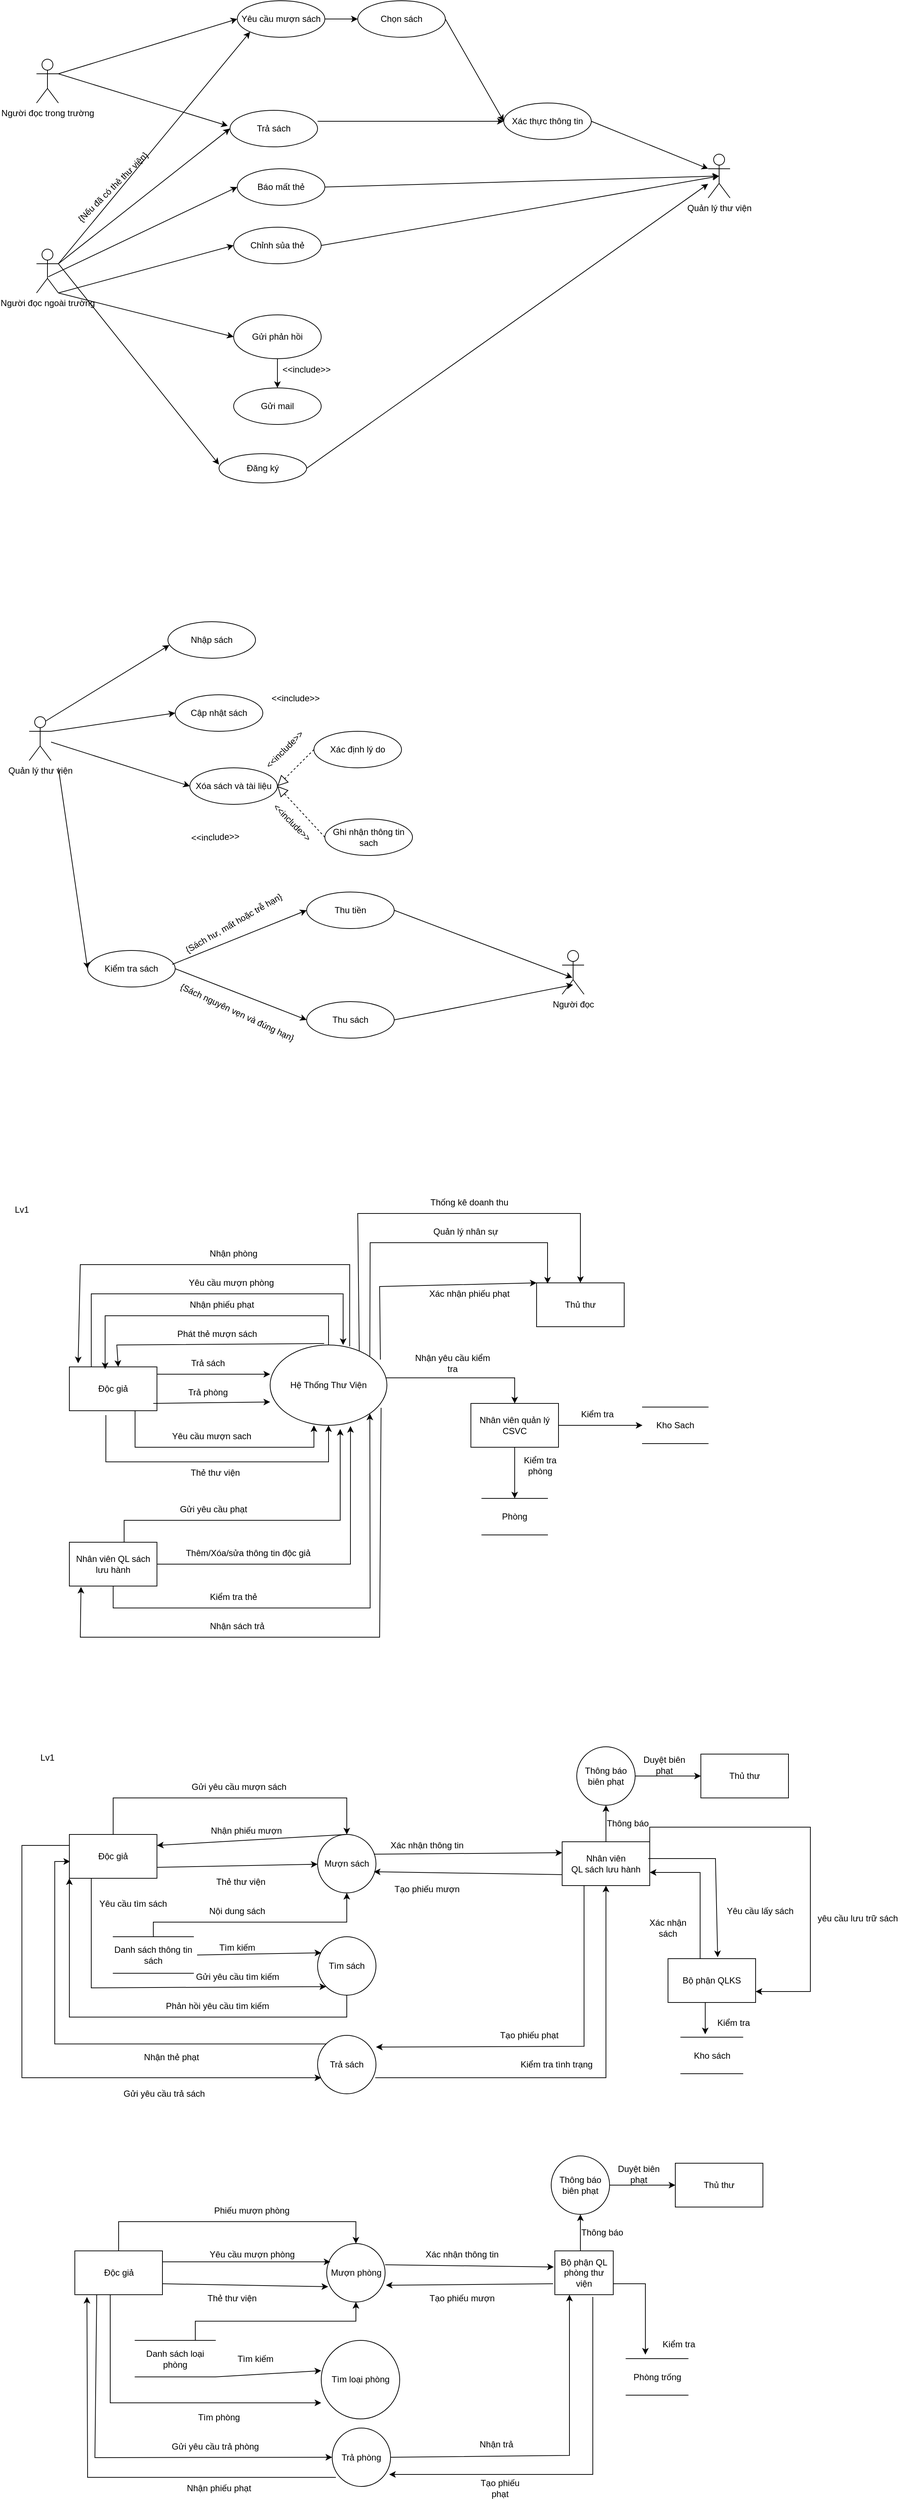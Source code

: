 <mxfile version="22.1.5" type="github">
  <diagram name="Page-1" id="CThevkXcVfSVk2Hkg_zm">
    <mxGraphModel dx="1386" dy="751" grid="1" gridSize="10" guides="1" tooltips="1" connect="1" arrows="1" fold="1" page="1" pageScale="1" pageWidth="1100" pageHeight="850" math="0" shadow="0">
      <root>
        <mxCell id="0" />
        <mxCell id="1" parent="0" />
        <mxCell id="GwhHAT8vdqStquLZt4F1-1" value="Người đọc trong trường" style="shape=umlActor;verticalLabelPosition=bottom;verticalAlign=top;html=1;" parent="1" vertex="1">
          <mxGeometry x="50" y="120" width="30" height="60" as="geometry" />
        </mxCell>
        <mxCell id="GwhHAT8vdqStquLZt4F1-3" value="Người đọc ngoài trường&lt;br&gt;" style="shape=umlActor;verticalLabelPosition=bottom;verticalAlign=top;html=1;" parent="1" vertex="1">
          <mxGeometry x="50" y="380" width="30" height="60" as="geometry" />
        </mxCell>
        <mxCell id="GwhHAT8vdqStquLZt4F1-9" value="Nhập sách" style="ellipse;whiteSpace=wrap;html=1;" parent="1" vertex="1">
          <mxGeometry x="230" y="890" width="120" height="50" as="geometry" />
        </mxCell>
        <mxCell id="GwhHAT8vdqStquLZt4F1-12" value="Xác thực thông tin&lt;br&gt;" style="ellipse;whiteSpace=wrap;html=1;" parent="1" vertex="1">
          <mxGeometry x="690" y="180" width="120" height="50" as="geometry" />
        </mxCell>
        <mxCell id="GwhHAT8vdqStquLZt4F1-13" value="Yêu cầu mượn sách" style="ellipse;whiteSpace=wrap;html=1;" parent="1" vertex="1">
          <mxGeometry x="325" y="40" width="120" height="50" as="geometry" />
        </mxCell>
        <mxCell id="GwhHAT8vdqStquLZt4F1-14" value="Đăng ký&lt;br&gt;" style="ellipse;whiteSpace=wrap;html=1;" parent="1" vertex="1">
          <mxGeometry x="300" y="660" width="120" height="40" as="geometry" />
        </mxCell>
        <mxCell id="GwhHAT8vdqStquLZt4F1-15" value="Trả sách&lt;br&gt;" style="ellipse;whiteSpace=wrap;html=1;" parent="1" vertex="1">
          <mxGeometry x="315" y="190" width="120" height="50" as="geometry" />
        </mxCell>
        <mxCell id="GwhHAT8vdqStquLZt4F1-16" value="Chọn sách" style="ellipse;whiteSpace=wrap;html=1;" parent="1" vertex="1">
          <mxGeometry x="490" y="40" width="120" height="50" as="geometry" />
        </mxCell>
        <mxCell id="GwhHAT8vdqStquLZt4F1-17" value="Chỉnh sủa thẻ" style="ellipse;whiteSpace=wrap;html=1;" parent="1" vertex="1">
          <mxGeometry x="320" y="350" width="120" height="50" as="geometry" />
        </mxCell>
        <mxCell id="GwhHAT8vdqStquLZt4F1-18" value="Báo mất thẻ&lt;br&gt;" style="ellipse;whiteSpace=wrap;html=1;" parent="1" vertex="1">
          <mxGeometry x="325" y="270" width="120" height="50" as="geometry" />
        </mxCell>
        <mxCell id="GwhHAT8vdqStquLZt4F1-23" value="Quản lý thư viện&lt;br&gt;" style="shape=umlActor;verticalLabelPosition=bottom;verticalAlign=top;html=1;" parent="1" vertex="1">
          <mxGeometry x="970" y="250" width="30" height="60" as="geometry" />
        </mxCell>
        <mxCell id="GwhHAT8vdqStquLZt4F1-29" value="{Nếu đã có thẻ thư viện}" style="text;html=1;strokeColor=none;fillColor=none;align=center;verticalAlign=middle;whiteSpace=wrap;rounded=0;rotation=-45;" parent="1" vertex="1">
          <mxGeometry x="80" y="280" width="150" height="30" as="geometry" />
        </mxCell>
        <mxCell id="GwhHAT8vdqStquLZt4F1-31" value="" style="endArrow=classic;html=1;rounded=0;exitX=1;exitY=0.333;exitDx=0;exitDy=0;exitPerimeter=0;entryX=0;entryY=0.372;entryDx=0;entryDy=0;entryPerimeter=0;" parent="1" source="GwhHAT8vdqStquLZt4F1-3" target="GwhHAT8vdqStquLZt4F1-14" edge="1">
          <mxGeometry width="50" height="50" relative="1" as="geometry">
            <mxPoint x="130" y="370" as="sourcePoint" />
            <mxPoint x="180" y="320" as="targetPoint" />
          </mxGeometry>
        </mxCell>
        <mxCell id="GwhHAT8vdqStquLZt4F1-32" value="" style="endArrow=classic;html=1;rounded=0;exitX=1;exitY=0.333;exitDx=0;exitDy=0;exitPerimeter=0;entryX=0;entryY=1;entryDx=0;entryDy=0;" parent="1" source="GwhHAT8vdqStquLZt4F1-3" target="GwhHAT8vdqStquLZt4F1-13" edge="1">
          <mxGeometry width="50" height="50" relative="1" as="geometry">
            <mxPoint x="90" y="410" as="sourcePoint" />
            <mxPoint x="210" y="640" as="targetPoint" />
          </mxGeometry>
        </mxCell>
        <mxCell id="GwhHAT8vdqStquLZt4F1-33" value="" style="endArrow=classic;html=1;rounded=0;exitX=1;exitY=0.333;exitDx=0;exitDy=0;exitPerimeter=0;entryX=0;entryY=0.5;entryDx=0;entryDy=0;" parent="1" source="GwhHAT8vdqStquLZt4F1-1" target="GwhHAT8vdqStquLZt4F1-13" edge="1">
          <mxGeometry width="50" height="50" relative="1" as="geometry">
            <mxPoint x="90" y="410" as="sourcePoint" />
            <mxPoint x="238" y="178" as="targetPoint" />
          </mxGeometry>
        </mxCell>
        <mxCell id="GwhHAT8vdqStquLZt4F1-35" value="" style="endArrow=classic;html=1;rounded=0;entryX=0;entryY=0.333;entryDx=0;entryDy=0;entryPerimeter=0;exitX=1;exitY=0.5;exitDx=0;exitDy=0;" parent="1" source="GwhHAT8vdqStquLZt4F1-12" target="GwhHAT8vdqStquLZt4F1-23" edge="1">
          <mxGeometry width="50" height="50" relative="1" as="geometry">
            <mxPoint x="520" y="410" as="sourcePoint" />
            <mxPoint x="570" y="360" as="targetPoint" />
          </mxGeometry>
        </mxCell>
        <mxCell id="GwhHAT8vdqStquLZt4F1-36" value="" style="endArrow=classic;html=1;rounded=0;exitX=1;exitY=0.333;exitDx=0;exitDy=0;exitPerimeter=0;entryX=0;entryY=0.5;entryDx=0;entryDy=0;" parent="1" source="GwhHAT8vdqStquLZt4F1-3" target="GwhHAT8vdqStquLZt4F1-15" edge="1">
          <mxGeometry width="50" height="50" relative="1" as="geometry">
            <mxPoint x="520" y="410" as="sourcePoint" />
            <mxPoint x="570" y="360" as="targetPoint" />
          </mxGeometry>
        </mxCell>
        <mxCell id="GwhHAT8vdqStquLZt4F1-39" value="" style="endArrow=classic;html=1;rounded=0;exitX=1;exitY=0.3;exitDx=0;exitDy=0;exitPerimeter=0;entryX=0;entryY=0.5;entryDx=0;entryDy=0;" parent="1" source="GwhHAT8vdqStquLZt4F1-15" target="GwhHAT8vdqStquLZt4F1-12" edge="1">
          <mxGeometry width="50" height="50" relative="1" as="geometry">
            <mxPoint x="455" y="370" as="sourcePoint" />
            <mxPoint x="605" y="310" as="targetPoint" />
          </mxGeometry>
        </mxCell>
        <mxCell id="GwhHAT8vdqStquLZt4F1-40" value="" style="endArrow=classic;html=1;rounded=0;exitX=1;exitY=0.5;exitDx=0;exitDy=0;" parent="1" source="GwhHAT8vdqStquLZt4F1-14" target="GwhHAT8vdqStquLZt4F1-23" edge="1">
          <mxGeometry width="50" height="50" relative="1" as="geometry">
            <mxPoint x="520" y="410" as="sourcePoint" />
            <mxPoint x="570" y="360" as="targetPoint" />
          </mxGeometry>
        </mxCell>
        <mxCell id="GwhHAT8vdqStquLZt4F1-41" value="" style="endArrow=classic;html=1;rounded=0;exitX=1;exitY=0.333;exitDx=0;exitDy=0;exitPerimeter=0;entryX=-0.025;entryY=0.425;entryDx=0;entryDy=0;entryPerimeter=0;" parent="1" source="GwhHAT8vdqStquLZt4F1-1" target="GwhHAT8vdqStquLZt4F1-15" edge="1">
          <mxGeometry width="50" height="50" relative="1" as="geometry">
            <mxPoint x="520" y="410" as="sourcePoint" />
            <mxPoint x="570" y="360" as="targetPoint" />
          </mxGeometry>
        </mxCell>
        <mxCell id="LSdpsTNp0pVtHRdQV1VZ-1" value="" style="endArrow=classic;html=1;rounded=0;entryX=0;entryY=0.5;entryDx=0;entryDy=0;exitX=1;exitY=0.5;exitDx=0;exitDy=0;" parent="1" source="GwhHAT8vdqStquLZt4F1-16" target="GwhHAT8vdqStquLZt4F1-12" edge="1">
          <mxGeometry width="50" height="50" relative="1" as="geometry">
            <mxPoint x="595" y="500" as="sourcePoint" />
            <mxPoint x="645" y="450" as="targetPoint" />
          </mxGeometry>
        </mxCell>
        <mxCell id="LSdpsTNp0pVtHRdQV1VZ-2" value="" style="endArrow=classic;html=1;rounded=0;entryX=0;entryY=0.5;entryDx=0;entryDy=0;exitX=1;exitY=0.5;exitDx=0;exitDy=0;" parent="1" source="GwhHAT8vdqStquLZt4F1-13" target="GwhHAT8vdqStquLZt4F1-16" edge="1">
          <mxGeometry width="50" height="50" relative="1" as="geometry">
            <mxPoint x="355" y="159.5" as="sourcePoint" />
            <mxPoint x="475" y="159.5" as="targetPoint" />
          </mxGeometry>
        </mxCell>
        <mxCell id="LSdpsTNp0pVtHRdQV1VZ-3" value="Gửi phản hồi" style="ellipse;whiteSpace=wrap;html=1;" parent="1" vertex="1">
          <mxGeometry x="320" y="470" width="120" height="60" as="geometry" />
        </mxCell>
        <mxCell id="LSdpsTNp0pVtHRdQV1VZ-4" value="Gửi mail" style="ellipse;whiteSpace=wrap;html=1;" parent="1" vertex="1">
          <mxGeometry x="320" y="570" width="120" height="50" as="geometry" />
        </mxCell>
        <mxCell id="LSdpsTNp0pVtHRdQV1VZ-5" value="" style="endArrow=classic;html=1;rounded=0;entryX=0.5;entryY=0;entryDx=0;entryDy=0;exitX=0.5;exitY=1;exitDx=0;exitDy=0;" parent="1" source="LSdpsTNp0pVtHRdQV1VZ-3" target="LSdpsTNp0pVtHRdQV1VZ-4" edge="1">
          <mxGeometry width="50" height="50" relative="1" as="geometry">
            <mxPoint x="610" y="420" as="sourcePoint" />
            <mxPoint x="660" y="370" as="targetPoint" />
          </mxGeometry>
        </mxCell>
        <mxCell id="LSdpsTNp0pVtHRdQV1VZ-6" value="" style="endArrow=classic;html=1;rounded=0;exitX=0.533;exitY=0.633;exitDx=0;exitDy=0;exitPerimeter=0;entryX=0;entryY=0.5;entryDx=0;entryDy=0;" parent="1" source="GwhHAT8vdqStquLZt4F1-3" target="GwhHAT8vdqStquLZt4F1-18" edge="1">
          <mxGeometry width="50" height="50" relative="1" as="geometry">
            <mxPoint x="520" y="490" as="sourcePoint" />
            <mxPoint x="570" y="440" as="targetPoint" />
          </mxGeometry>
        </mxCell>
        <mxCell id="LSdpsTNp0pVtHRdQV1VZ-7" value="" style="endArrow=classic;html=1;rounded=0;entryX=0;entryY=0.5;entryDx=0;entryDy=0;" parent="1" target="GwhHAT8vdqStquLZt4F1-17" edge="1">
          <mxGeometry width="50" height="50" relative="1" as="geometry">
            <mxPoint x="80" y="440" as="sourcePoint" />
            <mxPoint x="260" y="305" as="targetPoint" />
          </mxGeometry>
        </mxCell>
        <mxCell id="LSdpsTNp0pVtHRdQV1VZ-8" value="&amp;lt;&amp;lt;include&amp;gt;&amp;gt;" style="text;html=1;strokeColor=none;fillColor=none;align=center;verticalAlign=middle;whiteSpace=wrap;rounded=0;" parent="1" vertex="1">
          <mxGeometry x="390" y="530" width="60" height="30" as="geometry" />
        </mxCell>
        <mxCell id="LSdpsTNp0pVtHRdQV1VZ-9" value="" style="endArrow=classic;html=1;rounded=0;entryX=0.5;entryY=0.5;entryDx=0;entryDy=0;entryPerimeter=0;exitX=1;exitY=0.5;exitDx=0;exitDy=0;" parent="1" source="GwhHAT8vdqStquLZt4F1-18" target="GwhHAT8vdqStquLZt4F1-23" edge="1">
          <mxGeometry width="50" height="50" relative="1" as="geometry">
            <mxPoint x="470" y="310" as="sourcePoint" />
            <mxPoint x="700" y="345" as="targetPoint" />
          </mxGeometry>
        </mxCell>
        <mxCell id="LSdpsTNp0pVtHRdQV1VZ-10" value="" style="endArrow=classic;html=1;rounded=0;entryX=0.5;entryY=0.5;entryDx=0;entryDy=0;entryPerimeter=0;exitX=1;exitY=0.5;exitDx=0;exitDy=0;" parent="1" source="GwhHAT8vdqStquLZt4F1-17" target="GwhHAT8vdqStquLZt4F1-23" edge="1">
          <mxGeometry width="50" height="50" relative="1" as="geometry">
            <mxPoint x="380" y="305" as="sourcePoint" />
            <mxPoint x="995" y="290" as="targetPoint" />
          </mxGeometry>
        </mxCell>
        <mxCell id="LSdpsTNp0pVtHRdQV1VZ-16" value="" style="endArrow=classic;html=1;rounded=0;exitX=1;exitY=1;exitDx=0;exitDy=0;exitPerimeter=0;entryX=0;entryY=0.5;entryDx=0;entryDy=0;" parent="1" source="GwhHAT8vdqStquLZt4F1-3" target="LSdpsTNp0pVtHRdQV1VZ-3" edge="1">
          <mxGeometry width="50" height="50" relative="1" as="geometry">
            <mxPoint x="520" y="640" as="sourcePoint" />
            <mxPoint x="570" y="590" as="targetPoint" />
          </mxGeometry>
        </mxCell>
        <mxCell id="LSdpsTNp0pVtHRdQV1VZ-18" value="Quản lý thư viện&lt;br&gt;" style="shape=umlActor;verticalLabelPosition=bottom;verticalAlign=top;html=1;" parent="1" vertex="1">
          <mxGeometry x="40" y="1020" width="30" height="60" as="geometry" />
        </mxCell>
        <mxCell id="LSdpsTNp0pVtHRdQV1VZ-19" value="Cập nhật sách" style="ellipse;whiteSpace=wrap;html=1;" parent="1" vertex="1">
          <mxGeometry x="240" y="990" width="120" height="50" as="geometry" />
        </mxCell>
        <mxCell id="LSdpsTNp0pVtHRdQV1VZ-20" value="Xóa sách và tài liệu" style="ellipse;whiteSpace=wrap;html=1;" parent="1" vertex="1">
          <mxGeometry x="260" y="1090" width="120" height="50" as="geometry" />
        </mxCell>
        <mxCell id="LSdpsTNp0pVtHRdQV1VZ-23" value="Xác định lý do" style="ellipse;whiteSpace=wrap;html=1;" parent="1" vertex="1">
          <mxGeometry x="430" y="1040" width="120" height="50" as="geometry" />
        </mxCell>
        <mxCell id="LSdpsTNp0pVtHRdQV1VZ-24" value="Ghi nhận thông tin sach" style="ellipse;whiteSpace=wrap;html=1;" parent="1" vertex="1">
          <mxGeometry x="445" y="1160" width="120" height="50" as="geometry" />
        </mxCell>
        <mxCell id="LSdpsTNp0pVtHRdQV1VZ-26" value="" style="endArrow=block;dashed=1;endFill=0;endSize=12;html=1;rounded=0;entryX=1;entryY=0.5;entryDx=0;entryDy=0;exitX=0;exitY=0.5;exitDx=0;exitDy=0;" parent="1" source="LSdpsTNp0pVtHRdQV1VZ-24" target="LSdpsTNp0pVtHRdQV1VZ-20" edge="1">
          <mxGeometry width="160" relative="1" as="geometry">
            <mxPoint x="470" y="1200" as="sourcePoint" />
            <mxPoint x="630" y="1200" as="targetPoint" />
          </mxGeometry>
        </mxCell>
        <mxCell id="LSdpsTNp0pVtHRdQV1VZ-27" value="" style="endArrow=block;dashed=1;endFill=0;endSize=12;html=1;rounded=0;entryX=1;entryY=0.5;entryDx=0;entryDy=0;exitX=0;exitY=0.5;exitDx=0;exitDy=0;" parent="1" source="LSdpsTNp0pVtHRdQV1VZ-23" target="LSdpsTNp0pVtHRdQV1VZ-20" edge="1">
          <mxGeometry width="160" relative="1" as="geometry">
            <mxPoint x="440" y="1175" as="sourcePoint" />
            <mxPoint x="390" y="1125" as="targetPoint" />
          </mxGeometry>
        </mxCell>
        <mxCell id="LSdpsTNp0pVtHRdQV1VZ-28" value="" style="endArrow=classic;html=1;rounded=0;entryX=0;entryY=0.5;entryDx=0;entryDy=0;" parent="1" source="LSdpsTNp0pVtHRdQV1VZ-18" target="LSdpsTNp0pVtHRdQV1VZ-20" edge="1">
          <mxGeometry width="50" height="50" relative="1" as="geometry">
            <mxPoint x="520" y="1220" as="sourcePoint" />
            <mxPoint x="570" y="1170" as="targetPoint" />
          </mxGeometry>
        </mxCell>
        <mxCell id="LSdpsTNp0pVtHRdQV1VZ-29" value="&amp;lt;&amp;lt;include&amp;gt;&amp;gt;" style="text;html=1;strokeColor=none;fillColor=none;align=center;verticalAlign=middle;whiteSpace=wrap;rounded=0;" parent="1" vertex="1">
          <mxGeometry x="375" y="980" width="60" height="30" as="geometry" />
        </mxCell>
        <mxCell id="LSdpsTNp0pVtHRdQV1VZ-30" value="&amp;lt;&amp;lt;include&amp;gt;&amp;gt;" style="text;html=1;strokeColor=none;fillColor=none;align=center;verticalAlign=middle;whiteSpace=wrap;rounded=0;rotation=45;" parent="1" vertex="1">
          <mxGeometry x="370" y="1150" width="60" height="30" as="geometry" />
        </mxCell>
        <mxCell id="LSdpsTNp0pVtHRdQV1VZ-31" value="&amp;lt;&amp;lt;include&amp;gt;&amp;gt;" style="text;html=1;strokeColor=none;fillColor=none;align=center;verticalAlign=middle;whiteSpace=wrap;rounded=0;rotation=-45;" parent="1" vertex="1">
          <mxGeometry x="360" y="1050" width="60" height="30" as="geometry" />
        </mxCell>
        <mxCell id="LSdpsTNp0pVtHRdQV1VZ-33" value="" style="endArrow=classic;html=1;rounded=0;exitX=1;exitY=1;exitDx=0;exitDy=0;exitPerimeter=0;entryX=0;entryY=0.5;entryDx=0;entryDy=0;" parent="1" target="LSdpsTNp0pVtHRdQV1VZ-38" edge="1">
          <mxGeometry width="50" height="50" relative="1" as="geometry">
            <mxPoint x="80" y="1090" as="sourcePoint" />
            <mxPoint x="240" y="1215" as="targetPoint" />
          </mxGeometry>
        </mxCell>
        <mxCell id="LSdpsTNp0pVtHRdQV1VZ-34" value="" style="endArrow=classic;html=1;rounded=0;entryX=0;entryY=0.5;entryDx=0;entryDy=0;exitX=1;exitY=0.333;exitDx=0;exitDy=0;exitPerimeter=0;" parent="1" source="LSdpsTNp0pVtHRdQV1VZ-18" target="LSdpsTNp0pVtHRdQV1VZ-19" edge="1">
          <mxGeometry width="50" height="50" relative="1" as="geometry">
            <mxPoint x="80" y="1065" as="sourcePoint" />
            <mxPoint x="270" y="1125" as="targetPoint" />
          </mxGeometry>
        </mxCell>
        <mxCell id="LSdpsTNp0pVtHRdQV1VZ-35" value="" style="endArrow=classic;html=1;rounded=0;entryX=0.017;entryY=0.64;entryDx=0;entryDy=0;exitX=0.75;exitY=0.1;exitDx=0;exitDy=0;exitPerimeter=0;entryPerimeter=0;" parent="1" source="LSdpsTNp0pVtHRdQV1VZ-18" target="GwhHAT8vdqStquLZt4F1-9" edge="1">
          <mxGeometry width="50" height="50" relative="1" as="geometry">
            <mxPoint x="80" y="1050" as="sourcePoint" />
            <mxPoint x="240" y="1035" as="targetPoint" />
          </mxGeometry>
        </mxCell>
        <mxCell id="LSdpsTNp0pVtHRdQV1VZ-38" value="Kiểm tra sách" style="ellipse;whiteSpace=wrap;html=1;" parent="1" vertex="1">
          <mxGeometry x="120" y="1340" width="120" height="50" as="geometry" />
        </mxCell>
        <mxCell id="9his-gwyOrUeTBy2ExzK-1" value="Người đọc&lt;br&gt;" style="shape=umlActor;verticalLabelPosition=bottom;verticalAlign=top;html=1;" parent="1" vertex="1">
          <mxGeometry x="770" y="1340" width="30" height="60" as="geometry" />
        </mxCell>
        <mxCell id="9his-gwyOrUeTBy2ExzK-3" value="&amp;lt;&amp;lt;include&amp;gt;&amp;gt;" style="text;html=1;strokeColor=none;fillColor=none;align=center;verticalAlign=middle;whiteSpace=wrap;rounded=0;rotation=-2;" parent="1" vertex="1">
          <mxGeometry x="265" y="1170" width="60" height="30" as="geometry" />
        </mxCell>
        <mxCell id="9his-gwyOrUeTBy2ExzK-4" value="" style="endArrow=classic;html=1;rounded=0;entryX=0.467;entryY=0.621;entryDx=0;entryDy=0;entryPerimeter=0;exitX=1;exitY=0.5;exitDx=0;exitDy=0;" parent="1" source="9his-gwyOrUeTBy2ExzK-8" target="9his-gwyOrUeTBy2ExzK-1" edge="1">
          <mxGeometry width="50" height="50" relative="1" as="geometry">
            <mxPoint x="550" y="1267" as="sourcePoint" />
            <mxPoint x="570" y="1140" as="targetPoint" />
          </mxGeometry>
        </mxCell>
        <mxCell id="9his-gwyOrUeTBy2ExzK-8" value="Thu tiền" style="ellipse;whiteSpace=wrap;html=1;" parent="1" vertex="1">
          <mxGeometry x="420" y="1260" width="120" height="50" as="geometry" />
        </mxCell>
        <mxCell id="9his-gwyOrUeTBy2ExzK-9" value="Thu sách" style="ellipse;whiteSpace=wrap;html=1;" parent="1" vertex="1">
          <mxGeometry x="420" y="1410" width="120" height="50" as="geometry" />
        </mxCell>
        <mxCell id="9his-gwyOrUeTBy2ExzK-10" value="" style="endArrow=classic;html=1;rounded=0;entryX=0.5;entryY=0.783;entryDx=0;entryDy=0;entryPerimeter=0;exitX=1;exitY=0.5;exitDx=0;exitDy=0;" parent="1" source="9his-gwyOrUeTBy2ExzK-9" target="9his-gwyOrUeTBy2ExzK-1" edge="1">
          <mxGeometry width="50" height="50" relative="1" as="geometry">
            <mxPoint x="550" y="1295" as="sourcePoint" />
            <mxPoint x="794" y="1387" as="targetPoint" />
          </mxGeometry>
        </mxCell>
        <mxCell id="9his-gwyOrUeTBy2ExzK-11" value="" style="endArrow=classic;html=1;rounded=0;exitX=0.967;exitY=0.38;exitDx=0;exitDy=0;exitPerimeter=0;entryX=0;entryY=0.5;entryDx=0;entryDy=0;" parent="1" source="LSdpsTNp0pVtHRdQV1VZ-38" target="9his-gwyOrUeTBy2ExzK-8" edge="1">
          <mxGeometry width="50" height="50" relative="1" as="geometry">
            <mxPoint x="520" y="1360" as="sourcePoint" />
            <mxPoint x="570" y="1310" as="targetPoint" />
          </mxGeometry>
        </mxCell>
        <mxCell id="9his-gwyOrUeTBy2ExzK-12" value="" style="endArrow=classic;html=1;rounded=0;exitX=1;exitY=0.5;exitDx=0;exitDy=0;entryX=0;entryY=0.5;entryDx=0;entryDy=0;" parent="1" source="LSdpsTNp0pVtHRdQV1VZ-38" target="9his-gwyOrUeTBy2ExzK-9" edge="1">
          <mxGeometry width="50" height="50" relative="1" as="geometry">
            <mxPoint x="246" y="1369" as="sourcePoint" />
            <mxPoint x="430" y="1295" as="targetPoint" />
          </mxGeometry>
        </mxCell>
        <mxCell id="9his-gwyOrUeTBy2ExzK-13" value="{Sách hư, mất hoặc trễ hạn}" style="text;html=1;strokeColor=none;fillColor=none;align=center;verticalAlign=middle;whiteSpace=wrap;rounded=0;rotation=-30;" parent="1" vertex="1">
          <mxGeometry x="237.55" y="1288.07" width="164.91" height="30" as="geometry" />
        </mxCell>
        <mxCell id="9his-gwyOrUeTBy2ExzK-14" value="{Sách nguyên vẹn và đúng hạn}&lt;br&gt;" style="text;html=1;strokeColor=none;fillColor=none;align=center;verticalAlign=middle;whiteSpace=wrap;rounded=0;rotation=25;" parent="1" vertex="1">
          <mxGeometry x="220" y="1410" width="210" height="30" as="geometry" />
        </mxCell>
        <mxCell id="BRE85FxFn0TpoVly3JEj-2" value="Hệ Thống Thư Viện&lt;br&gt;" style="ellipse;whiteSpace=wrap;html=1;" parent="1" vertex="1">
          <mxGeometry x="370" y="1880" width="160" height="110" as="geometry" />
        </mxCell>
        <mxCell id="BRE85FxFn0TpoVly3JEj-4" value="Kho Sach" style="shape=partialRectangle;whiteSpace=wrap;html=1;top=0;bottom=0;fillColor=none;direction=south;" parent="1" vertex="1">
          <mxGeometry x="880" y="1965" width="90" height="50" as="geometry" />
        </mxCell>
        <mxCell id="BRE85FxFn0TpoVly3JEj-5" value="Độc giả&lt;br&gt;" style="rounded=0;whiteSpace=wrap;html=1;" parent="1" vertex="1">
          <mxGeometry x="95" y="1910" width="120" height="60" as="geometry" />
        </mxCell>
        <mxCell id="BRE85FxFn0TpoVly3JEj-6" value="Nhân viên QL sách lưu hành" style="rounded=0;whiteSpace=wrap;html=1;" parent="1" vertex="1">
          <mxGeometry x="95" y="2150" width="120" height="60" as="geometry" />
        </mxCell>
        <mxCell id="BRE85FxFn0TpoVly3JEj-9" value="Lv1&lt;br&gt;" style="text;html=1;strokeColor=none;fillColor=none;align=center;verticalAlign=middle;whiteSpace=wrap;rounded=0;" parent="1" vertex="1">
          <mxGeometry y="1680" width="60" height="30" as="geometry" />
        </mxCell>
        <mxCell id="BRE85FxFn0TpoVly3JEj-10" value="" style="endArrow=classic;html=1;rounded=0;exitX=0.417;exitY=1.1;exitDx=0;exitDy=0;exitPerimeter=0;entryX=0.5;entryY=1;entryDx=0;entryDy=0;" parent="1" source="BRE85FxFn0TpoVly3JEj-5" target="BRE85FxFn0TpoVly3JEj-2" edge="1">
          <mxGeometry width="50" height="50" relative="1" as="geometry">
            <mxPoint x="150" y="2020" as="sourcePoint" />
            <mxPoint x="530" y="2040" as="targetPoint" />
            <Array as="points">
              <mxPoint x="145" y="2040" />
              <mxPoint x="290" y="2040" />
              <mxPoint x="450" y="2040" />
            </Array>
          </mxGeometry>
        </mxCell>
        <mxCell id="BRE85FxFn0TpoVly3JEj-11" value="Thẻ thư viện&lt;br&gt;" style="text;html=1;strokeColor=none;fillColor=none;align=center;verticalAlign=middle;whiteSpace=wrap;rounded=0;" parent="1" vertex="1">
          <mxGeometry x="250" y="2040" width="90" height="30" as="geometry" />
        </mxCell>
        <mxCell id="BRE85FxFn0TpoVly3JEj-12" value="" style="endArrow=classic;html=1;rounded=0;exitX=0.75;exitY=1;exitDx=0;exitDy=0;entryX=0.375;entryY=1;entryDx=0;entryDy=0;entryPerimeter=0;" parent="1" source="BRE85FxFn0TpoVly3JEj-5" target="BRE85FxFn0TpoVly3JEj-2" edge="1">
          <mxGeometry width="50" height="50" relative="1" as="geometry">
            <mxPoint x="180" y="2010" as="sourcePoint" />
            <mxPoint x="420" y="2010" as="targetPoint" />
            <Array as="points">
              <mxPoint x="185" y="2020" />
              <mxPoint x="300" y="2020" />
              <mxPoint x="430" y="2020" />
            </Array>
          </mxGeometry>
        </mxCell>
        <mxCell id="BRE85FxFn0TpoVly3JEj-13" value="Yêu cầu mượn sach" style="text;html=1;strokeColor=none;fillColor=none;align=center;verticalAlign=middle;whiteSpace=wrap;rounded=0;" parent="1" vertex="1">
          <mxGeometry x="215" y="1990" width="150" height="30" as="geometry" />
        </mxCell>
        <mxCell id="BRE85FxFn0TpoVly3JEj-14" value="" style="endArrow=classic;html=1;rounded=0;exitX=0.988;exitY=0.409;exitDx=0;exitDy=0;exitPerimeter=0;entryX=0.5;entryY=0;entryDx=0;entryDy=0;" parent="1" source="BRE85FxFn0TpoVly3JEj-2" target="5RZ2RsW3I0UHarwhYdPN-3" edge="1">
          <mxGeometry width="50" height="50" relative="1" as="geometry">
            <mxPoint x="560" y="1940" as="sourcePoint" />
            <mxPoint x="710" y="1970" as="targetPoint" />
            <Array as="points">
              <mxPoint x="705" y="1925" />
            </Array>
          </mxGeometry>
        </mxCell>
        <mxCell id="BRE85FxFn0TpoVly3JEj-16" value="" style="endArrow=classic;html=1;rounded=0;exitX=0.463;exitY=-0.018;exitDx=0;exitDy=0;exitPerimeter=0;entryX=0.558;entryY=0;entryDx=0;entryDy=0;entryPerimeter=0;" parent="1" source="BRE85FxFn0TpoVly3JEj-2" target="BRE85FxFn0TpoVly3JEj-5" edge="1">
          <mxGeometry width="50" height="50" relative="1" as="geometry">
            <mxPoint x="350" y="1880" as="sourcePoint" />
            <mxPoint x="170" y="1880" as="targetPoint" />
            <Array as="points">
              <mxPoint x="160" y="1880" />
            </Array>
          </mxGeometry>
        </mxCell>
        <mxCell id="BRE85FxFn0TpoVly3JEj-17" value="Phát thẻ mượn sách" style="text;html=1;strokeColor=none;fillColor=none;align=center;verticalAlign=middle;whiteSpace=wrap;rounded=0;" parent="1" vertex="1">
          <mxGeometry x="240" y="1850" width="115" height="30" as="geometry" />
        </mxCell>
        <mxCell id="BRE85FxFn0TpoVly3JEj-18" value="" style="endArrow=classic;html=1;rounded=0;exitX=0.5;exitY=1;exitDx=0;exitDy=0;entryX=1;entryY=1;entryDx=0;entryDy=0;" parent="1" source="BRE85FxFn0TpoVly3JEj-6" target="BRE85FxFn0TpoVly3JEj-2" edge="1">
          <mxGeometry width="50" height="50" relative="1" as="geometry">
            <mxPoint x="290" y="2210" as="sourcePoint" />
            <mxPoint x="340" y="2160" as="targetPoint" />
            <Array as="points">
              <mxPoint x="155" y="2240" />
              <mxPoint x="507" y="2240" />
            </Array>
          </mxGeometry>
        </mxCell>
        <mxCell id="BRE85FxFn0TpoVly3JEj-19" value="Kiểm tra thẻ&lt;br&gt;" style="text;html=1;strokeColor=none;fillColor=none;align=center;verticalAlign=middle;whiteSpace=wrap;rounded=0;" parent="1" vertex="1">
          <mxGeometry x="275" y="2210" width="90" height="30" as="geometry" />
        </mxCell>
        <mxCell id="BRE85FxFn0TpoVly3JEj-20" value="" style="endArrow=classic;html=1;rounded=0;exitX=1;exitY=0.5;exitDx=0;exitDy=0;entryX=0.688;entryY=1.009;entryDx=0;entryDy=0;entryPerimeter=0;" parent="1" source="BRE85FxFn0TpoVly3JEj-6" target="BRE85FxFn0TpoVly3JEj-2" edge="1">
          <mxGeometry width="50" height="50" relative="1" as="geometry">
            <mxPoint x="260" y="2185" as="sourcePoint" />
            <mxPoint x="460" y="2170" as="targetPoint" />
            <Array as="points">
              <mxPoint x="480" y="2180" />
            </Array>
          </mxGeometry>
        </mxCell>
        <mxCell id="BRE85FxFn0TpoVly3JEj-21" value="Thêm/Xóa/sửa thông tin độc giả" style="text;html=1;strokeColor=none;fillColor=none;align=center;verticalAlign=middle;whiteSpace=wrap;rounded=0;" parent="1" vertex="1">
          <mxGeometry x="250" y="2150" width="180" height="30" as="geometry" />
        </mxCell>
        <mxCell id="BRE85FxFn0TpoVly3JEj-22" value="" style="endArrow=classic;html=1;rounded=0;entryX=0.6;entryY=1.045;entryDx=0;entryDy=0;entryPerimeter=0;" parent="1" target="BRE85FxFn0TpoVly3JEj-2" edge="1">
          <mxGeometry width="50" height="50" relative="1" as="geometry">
            <mxPoint x="170" y="2150" as="sourcePoint" />
            <mxPoint x="270" y="2100" as="targetPoint" />
            <Array as="points">
              <mxPoint x="170" y="2120" />
              <mxPoint x="466" y="2120" />
            </Array>
          </mxGeometry>
        </mxCell>
        <mxCell id="BRE85FxFn0TpoVly3JEj-23" value="" style="endArrow=classic;html=1;rounded=0;" parent="1" edge="1">
          <mxGeometry width="50" height="50" relative="1" as="geometry">
            <mxPoint x="215" y="1920" as="sourcePoint" />
            <mxPoint x="370" y="1920" as="targetPoint" />
          </mxGeometry>
        </mxCell>
        <mxCell id="BRE85FxFn0TpoVly3JEj-25" value="Gửi yêu cầu phạt&lt;br&gt;" style="text;html=1;strokeColor=none;fillColor=none;align=center;verticalAlign=middle;whiteSpace=wrap;rounded=0;" parent="1" vertex="1">
          <mxGeometry x="230" y="2090" width="125" height="30" as="geometry" />
        </mxCell>
        <mxCell id="BRE85FxFn0TpoVly3JEj-26" value="Trả sách" style="text;html=1;strokeColor=none;fillColor=none;align=center;verticalAlign=middle;whiteSpace=wrap;rounded=0;" parent="1" vertex="1">
          <mxGeometry x="255" y="1890" width="60" height="30" as="geometry" />
        </mxCell>
        <mxCell id="BRE85FxFn0TpoVly3JEj-27" value="" style="endArrow=classic;html=1;rounded=0;exitX=0.95;exitY=0.782;exitDx=0;exitDy=0;exitPerimeter=0;entryX=0.133;entryY=1.017;entryDx=0;entryDy=0;entryPerimeter=0;" parent="1" source="BRE85FxFn0TpoVly3JEj-2" target="BRE85FxFn0TpoVly3JEj-6" edge="1">
          <mxGeometry width="50" height="50" relative="1" as="geometry">
            <mxPoint x="520" y="1990" as="sourcePoint" />
            <mxPoint x="110" y="2280" as="targetPoint" />
            <Array as="points">
              <mxPoint x="520" y="2280" />
              <mxPoint x="110" y="2280" />
            </Array>
          </mxGeometry>
        </mxCell>
        <mxCell id="BRE85FxFn0TpoVly3JEj-28" value="Nhận sách trả" style="text;html=1;strokeColor=none;fillColor=none;align=center;verticalAlign=middle;whiteSpace=wrap;rounded=0;" parent="1" vertex="1">
          <mxGeometry x="280" y="2250" width="90" height="30" as="geometry" />
        </mxCell>
        <mxCell id="BRE85FxFn0TpoVly3JEj-29" value="" style="endArrow=classic;html=1;rounded=0;entryX=0.408;entryY=0.05;entryDx=0;entryDy=0;entryPerimeter=0;exitX=0.5;exitY=0;exitDx=0;exitDy=0;" parent="1" source="BRE85FxFn0TpoVly3JEj-2" target="BRE85FxFn0TpoVly3JEj-5" edge="1">
          <mxGeometry width="50" height="50" relative="1" as="geometry">
            <mxPoint x="460" y="1840" as="sourcePoint" />
            <mxPoint x="132" y="1872" as="targetPoint" />
            <Array as="points">
              <mxPoint x="450" y="1840" />
              <mxPoint x="144" y="1840" />
            </Array>
          </mxGeometry>
        </mxCell>
        <mxCell id="BRE85FxFn0TpoVly3JEj-30" value="Nhận phiếu phạt&lt;br&gt;" style="text;html=1;strokeColor=none;fillColor=none;align=center;verticalAlign=middle;whiteSpace=wrap;rounded=0;" parent="1" vertex="1">
          <mxGeometry x="237.55" y="1810" width="132.45" height="30" as="geometry" />
        </mxCell>
        <mxCell id="BRE85FxFn0TpoVly3JEj-32" value="Phòng&lt;br&gt;" style="shape=partialRectangle;whiteSpace=wrap;html=1;top=0;bottom=0;fillColor=none;direction=south;" parent="1" vertex="1">
          <mxGeometry x="660" y="2090" width="90" height="50" as="geometry" />
        </mxCell>
        <mxCell id="BRE85FxFn0TpoVly3JEj-35" value="" style="endArrow=classic;html=1;rounded=0;exitX=0.763;exitY=0.075;exitDx=0;exitDy=0;exitPerimeter=0;entryX=0.5;entryY=0;entryDx=0;entryDy=0;" parent="1" source="BRE85FxFn0TpoVly3JEj-2" target="2CD9qDKyiNLVLSLAkxu0-25" edge="1">
          <mxGeometry width="50" height="50" relative="1" as="geometry">
            <mxPoint x="520" y="2100" as="sourcePoint" />
            <mxPoint x="710" y="1795" as="targetPoint" />
            <Array as="points">
              <mxPoint x="490" y="1700" />
              <mxPoint x="795" y="1700" />
            </Array>
          </mxGeometry>
        </mxCell>
        <mxCell id="BRE85FxFn0TpoVly3JEj-36" value="Thống kê doanh thu&lt;br&gt;" style="text;html=1;strokeColor=none;fillColor=none;align=center;verticalAlign=middle;whiteSpace=wrap;rounded=0;" parent="1" vertex="1">
          <mxGeometry x="582.5" y="1670" width="120" height="30" as="geometry" />
        </mxCell>
        <mxCell id="5RZ2RsW3I0UHarwhYdPN-3" value="Nhân viên quản lý CSVC" style="rounded=0;whiteSpace=wrap;html=1;" parent="1" vertex="1">
          <mxGeometry x="645" y="1960" width="120" height="60" as="geometry" />
        </mxCell>
        <mxCell id="5RZ2RsW3I0UHarwhYdPN-4" value="Kiểm tra&amp;nbsp;" style="text;html=1;strokeColor=none;fillColor=none;align=center;verticalAlign=middle;whiteSpace=wrap;rounded=0;" parent="1" vertex="1">
          <mxGeometry x="790" y="1960" width="60" height="30" as="geometry" />
        </mxCell>
        <mxCell id="5RZ2RsW3I0UHarwhYdPN-5" value="" style="endArrow=classic;html=1;rounded=0;entryX=0.5;entryY=1;entryDx=0;entryDy=0;exitX=1;exitY=0.5;exitDx=0;exitDy=0;" parent="1" source="5RZ2RsW3I0UHarwhYdPN-3" target="BRE85FxFn0TpoVly3JEj-4" edge="1">
          <mxGeometry width="50" height="50" relative="1" as="geometry">
            <mxPoint x="520" y="2160" as="sourcePoint" />
            <mxPoint x="570" y="2110" as="targetPoint" />
          </mxGeometry>
        </mxCell>
        <mxCell id="5RZ2RsW3I0UHarwhYdPN-6" value="Nhận yêu cầu kiểm tra" style="text;html=1;strokeColor=none;fillColor=none;align=center;verticalAlign=middle;whiteSpace=wrap;rounded=0;" parent="1" vertex="1">
          <mxGeometry x="565" y="1890" width="110" height="30" as="geometry" />
        </mxCell>
        <mxCell id="5RZ2RsW3I0UHarwhYdPN-8" value="Kiểm tra phòng" style="text;html=1;strokeColor=none;fillColor=none;align=center;verticalAlign=middle;whiteSpace=wrap;rounded=0;" parent="1" vertex="1">
          <mxGeometry x="710" y="2030" width="60" height="30" as="geometry" />
        </mxCell>
        <mxCell id="5RZ2RsW3I0UHarwhYdPN-9" value="" style="endArrow=classic;html=1;rounded=0;entryX=0;entryY=0.5;entryDx=0;entryDy=0;exitX=0.5;exitY=1;exitDx=0;exitDy=0;" parent="1" source="5RZ2RsW3I0UHarwhYdPN-3" target="BRE85FxFn0TpoVly3JEj-32" edge="1">
          <mxGeometry width="50" height="50" relative="1" as="geometry">
            <mxPoint x="680" y="2060" as="sourcePoint" />
            <mxPoint x="800" y="2060" as="targetPoint" />
          </mxGeometry>
        </mxCell>
        <mxCell id="5RZ2RsW3I0UHarwhYdPN-24" value="Độc giả&lt;br&gt;" style="rounded=0;whiteSpace=wrap;html=1;" parent="1" vertex="1">
          <mxGeometry x="95" y="2550" width="120" height="60" as="geometry" />
        </mxCell>
        <mxCell id="5RZ2RsW3I0UHarwhYdPN-26" value="Mượn sách" style="ellipse;whiteSpace=wrap;html=1;aspect=fixed;" parent="1" vertex="1">
          <mxGeometry x="435" y="2550" width="80" height="80" as="geometry" />
        </mxCell>
        <mxCell id="5RZ2RsW3I0UHarwhYdPN-27" value="" style="endArrow=classic;html=1;rounded=0;exitX=1;exitY=0.75;exitDx=0;exitDy=0;" parent="1" source="5RZ2RsW3I0UHarwhYdPN-24" target="5RZ2RsW3I0UHarwhYdPN-26" edge="1">
          <mxGeometry width="50" height="50" relative="1" as="geometry">
            <mxPoint x="255" y="2660" as="sourcePoint" />
            <mxPoint x="305" y="2610" as="targetPoint" />
          </mxGeometry>
        </mxCell>
        <mxCell id="5RZ2RsW3I0UHarwhYdPN-28" value="Thẻ thư viện" style="text;html=1;strokeColor=none;fillColor=none;align=center;verticalAlign=middle;whiteSpace=wrap;rounded=0;" parent="1" vertex="1">
          <mxGeometry x="290" y="2600" width="80" height="30" as="geometry" />
        </mxCell>
        <mxCell id="5RZ2RsW3I0UHarwhYdPN-29" value="" style="endArrow=classic;html=1;rounded=0;exitX=0.5;exitY=0;exitDx=0;exitDy=0;entryX=1;entryY=0.25;entryDx=0;entryDy=0;" parent="1" source="5RZ2RsW3I0UHarwhYdPN-26" target="5RZ2RsW3I0UHarwhYdPN-24" edge="1">
          <mxGeometry width="50" height="50" relative="1" as="geometry">
            <mxPoint x="520" y="2330" as="sourcePoint" />
            <mxPoint x="570" y="2280" as="targetPoint" />
          </mxGeometry>
        </mxCell>
        <mxCell id="5RZ2RsW3I0UHarwhYdPN-30" value="Nhận phiếu mượn" style="text;html=1;strokeColor=none;fillColor=none;align=center;verticalAlign=middle;whiteSpace=wrap;rounded=0;" parent="1" vertex="1">
          <mxGeometry x="285" y="2530" width="105" height="30" as="geometry" />
        </mxCell>
        <mxCell id="2CD9qDKyiNLVLSLAkxu0-5" style="edgeStyle=orthogonalEdgeStyle;rounded=0;orthogonalLoop=1;jettySize=auto;html=1;exitX=1;exitY=0;exitDx=0;exitDy=0;entryX=1;entryY=0.75;entryDx=0;entryDy=0;" edge="1" parent="1" source="5RZ2RsW3I0UHarwhYdPN-31" target="5RZ2RsW3I0UHarwhYdPN-57">
          <mxGeometry relative="1" as="geometry">
            <Array as="points">
              <mxPoint x="890" y="2540" />
              <mxPoint x="1110" y="2540" />
              <mxPoint x="1110" y="2765" />
            </Array>
          </mxGeometry>
        </mxCell>
        <mxCell id="5RZ2RsW3I0UHarwhYdPN-31" value="Nhân viên &lt;br&gt;QL sách lưu hành" style="rounded=0;whiteSpace=wrap;html=1;" parent="1" vertex="1">
          <mxGeometry x="770" y="2560" width="120" height="60" as="geometry" />
        </mxCell>
        <mxCell id="5RZ2RsW3I0UHarwhYdPN-33" value="Tìm sách" style="ellipse;whiteSpace=wrap;html=1;aspect=fixed;" parent="1" vertex="1">
          <mxGeometry x="435" y="2690" width="80" height="80" as="geometry" />
        </mxCell>
        <mxCell id="5RZ2RsW3I0UHarwhYdPN-34" value="Trả sách" style="ellipse;whiteSpace=wrap;html=1;aspect=fixed;" parent="1" vertex="1">
          <mxGeometry x="435" y="2825" width="80" height="80" as="geometry" />
        </mxCell>
        <mxCell id="5RZ2RsW3I0UHarwhYdPN-36" value="" style="endArrow=classic;html=1;rounded=0;entryX=0.063;entryY=0.275;entryDx=0;entryDy=0;entryPerimeter=0;" parent="1" target="5RZ2RsW3I0UHarwhYdPN-33" edge="1">
          <mxGeometry width="50" height="50" relative="1" as="geometry">
            <mxPoint x="270" y="2715" as="sourcePoint" />
            <mxPoint x="305" y="2690" as="targetPoint" />
          </mxGeometry>
        </mxCell>
        <mxCell id="5RZ2RsW3I0UHarwhYdPN-37" value="Tìm kiếm" style="text;html=1;strokeColor=none;fillColor=none;align=center;verticalAlign=middle;whiteSpace=wrap;rounded=0;" parent="1" vertex="1">
          <mxGeometry x="295" y="2690" width="60" height="30" as="geometry" />
        </mxCell>
        <mxCell id="5RZ2RsW3I0UHarwhYdPN-38" value="Danh sách thông tin sách" style="shape=partialRectangle;whiteSpace=wrap;html=1;top=0;bottom=0;fillColor=none;direction=south;" parent="1" vertex="1">
          <mxGeometry x="155" y="2690" width="110" height="50" as="geometry" />
        </mxCell>
        <mxCell id="5RZ2RsW3I0UHarwhYdPN-39" value="" style="endArrow=classic;html=1;rounded=0;exitX=0.5;exitY=0;exitDx=0;exitDy=0;entryX=0.5;entryY=0;entryDx=0;entryDy=0;" parent="1" source="5RZ2RsW3I0UHarwhYdPN-24" target="5RZ2RsW3I0UHarwhYdPN-26" edge="1">
          <mxGeometry width="50" height="50" relative="1" as="geometry">
            <mxPoint x="265" y="2490" as="sourcePoint" />
            <mxPoint x="315" y="2440" as="targetPoint" />
            <Array as="points">
              <mxPoint x="155" y="2500" />
              <mxPoint x="475" y="2500" />
            </Array>
          </mxGeometry>
        </mxCell>
        <mxCell id="5RZ2RsW3I0UHarwhYdPN-40" value="Gửi yêu cầu mượn sách" style="text;html=1;strokeColor=none;fillColor=none;align=center;verticalAlign=middle;whiteSpace=wrap;rounded=0;" parent="1" vertex="1">
          <mxGeometry x="255" y="2470" width="145" height="30" as="geometry" />
        </mxCell>
        <mxCell id="5RZ2RsW3I0UHarwhYdPN-41" value="" style="endArrow=classic;html=1;rounded=0;exitX=0.25;exitY=1;exitDx=0;exitDy=0;entryX=0;entryY=1;entryDx=0;entryDy=0;" parent="1" source="5RZ2RsW3I0UHarwhYdPN-24" target="5RZ2RsW3I0UHarwhYdPN-33" edge="1">
          <mxGeometry width="50" height="50" relative="1" as="geometry">
            <mxPoint x="60.0" y="2800" as="sourcePoint" />
            <mxPoint x="110.0" y="2750" as="targetPoint" />
            <Array as="points">
              <mxPoint x="125" y="2760" />
            </Array>
          </mxGeometry>
        </mxCell>
        <mxCell id="5RZ2RsW3I0UHarwhYdPN-43" value="Yêu cầu tìm sách" style="text;html=1;strokeColor=none;fillColor=none;align=center;verticalAlign=middle;whiteSpace=wrap;rounded=0;" parent="1" vertex="1">
          <mxGeometry x="125" y="2630" width="115" height="30" as="geometry" />
        </mxCell>
        <mxCell id="5RZ2RsW3I0UHarwhYdPN-44" value="" style="endArrow=classic;html=1;rounded=0;exitX=0.5;exitY=1;exitDx=0;exitDy=0;entryX=0;entryY=1;entryDx=0;entryDy=0;" parent="1" source="5RZ2RsW3I0UHarwhYdPN-33" target="5RZ2RsW3I0UHarwhYdPN-24" edge="1">
          <mxGeometry width="50" height="50" relative="1" as="geometry">
            <mxPoint x="520" y="2800" as="sourcePoint" />
            <mxPoint x="70" y="2800" as="targetPoint" />
            <Array as="points">
              <mxPoint x="475" y="2800" />
              <mxPoint x="95" y="2800" />
            </Array>
          </mxGeometry>
        </mxCell>
        <mxCell id="5RZ2RsW3I0UHarwhYdPN-45" value="Phản hồi yêu cầu tìm kiếm" style="text;html=1;strokeColor=none;fillColor=none;align=center;verticalAlign=middle;whiteSpace=wrap;rounded=0;" parent="1" vertex="1">
          <mxGeometry x="222.5" y="2770" width="150" height="30" as="geometry" />
        </mxCell>
        <mxCell id="5RZ2RsW3I0UHarwhYdPN-46" value="" style="endArrow=classic;html=1;rounded=0;entryX=0.5;entryY=1;entryDx=0;entryDy=0;exitX=0;exitY=0.5;exitDx=0;exitDy=0;" parent="1" source="5RZ2RsW3I0UHarwhYdPN-38" target="5RZ2RsW3I0UHarwhYdPN-26" edge="1">
          <mxGeometry width="50" height="50" relative="1" as="geometry">
            <mxPoint x="420" y="2700" as="sourcePoint" />
            <mxPoint x="470" y="2650" as="targetPoint" />
            <Array as="points">
              <mxPoint x="210" y="2670" />
              <mxPoint x="475" y="2670" />
            </Array>
          </mxGeometry>
        </mxCell>
        <mxCell id="5RZ2RsW3I0UHarwhYdPN-47" value="Nội dung sách" style="text;html=1;strokeColor=none;fillColor=none;align=center;verticalAlign=middle;whiteSpace=wrap;rounded=0;" parent="1" vertex="1">
          <mxGeometry x="280" y="2640" width="90" height="30" as="geometry" />
        </mxCell>
        <mxCell id="5RZ2RsW3I0UHarwhYdPN-48" value="" style="endArrow=classic;html=1;rounded=0;exitX=0.963;exitY=0.338;exitDx=0;exitDy=0;exitPerimeter=0;entryX=0;entryY=0.25;entryDx=0;entryDy=0;" parent="1" source="5RZ2RsW3I0UHarwhYdPN-26" target="5RZ2RsW3I0UHarwhYdPN-31" edge="1">
          <mxGeometry width="50" height="50" relative="1" as="geometry">
            <mxPoint x="570" y="2620" as="sourcePoint" />
            <mxPoint x="620" y="2570" as="targetPoint" />
          </mxGeometry>
        </mxCell>
        <mxCell id="5RZ2RsW3I0UHarwhYdPN-49" value="Xác nhận thông tin" style="text;html=1;strokeColor=none;fillColor=none;align=center;verticalAlign=middle;whiteSpace=wrap;rounded=0;" parent="1" vertex="1">
          <mxGeometry x="530" y="2550" width="110" height="30" as="geometry" />
        </mxCell>
        <mxCell id="5RZ2RsW3I0UHarwhYdPN-50" value="" style="endArrow=classic;html=1;rounded=0;entryX=0.963;entryY=0.638;entryDx=0;entryDy=0;entryPerimeter=0;exitX=0;exitY=0.75;exitDx=0;exitDy=0;" parent="1" source="5RZ2RsW3I0UHarwhYdPN-31" target="5RZ2RsW3I0UHarwhYdPN-26" edge="1">
          <mxGeometry width="50" height="50" relative="1" as="geometry">
            <mxPoint x="520" y="2800" as="sourcePoint" />
            <mxPoint x="570" y="2750" as="targetPoint" />
          </mxGeometry>
        </mxCell>
        <mxCell id="5RZ2RsW3I0UHarwhYdPN-51" value="Tạo phiếu mượn" style="text;html=1;strokeColor=none;fillColor=none;align=center;verticalAlign=middle;whiteSpace=wrap;rounded=0;" parent="1" vertex="1">
          <mxGeometry x="535" y="2610" width="100" height="30" as="geometry" />
        </mxCell>
        <mxCell id="5RZ2RsW3I0UHarwhYdPN-53" value="Kho sách" style="shape=partialRectangle;whiteSpace=wrap;html=1;top=0;bottom=0;fillColor=none;direction=south;" parent="1" vertex="1">
          <mxGeometry x="932.5" y="2827.5" width="85" height="50" as="geometry" />
        </mxCell>
        <mxCell id="5RZ2RsW3I0UHarwhYdPN-54" value="Yêu cầu lấy sách&amp;nbsp;&lt;br&gt;" style="text;html=1;strokeColor=none;fillColor=none;align=center;verticalAlign=middle;whiteSpace=wrap;rounded=0;" parent="1" vertex="1">
          <mxGeometry x="987.5" y="2640" width="110" height="30" as="geometry" />
        </mxCell>
        <mxCell id="5RZ2RsW3I0UHarwhYdPN-56" value="Xác nhận sách" style="text;html=1;strokeColor=none;fillColor=none;align=center;verticalAlign=middle;whiteSpace=wrap;rounded=0;" parent="1" vertex="1">
          <mxGeometry x="885" y="2662.5" width="60" height="30" as="geometry" />
        </mxCell>
        <mxCell id="5RZ2RsW3I0UHarwhYdPN-57" value="Bộ phận QLKS" style="rounded=0;whiteSpace=wrap;html=1;" parent="1" vertex="1">
          <mxGeometry x="915" y="2720" width="120" height="60" as="geometry" />
        </mxCell>
        <mxCell id="5RZ2RsW3I0UHarwhYdPN-58" value="" style="endArrow=classic;html=1;rounded=0;exitX=0.425;exitY=1;exitDx=0;exitDy=0;exitPerimeter=0;entryX=-0.08;entryY=0.606;entryDx=0;entryDy=0;entryPerimeter=0;" parent="1" source="5RZ2RsW3I0UHarwhYdPN-57" target="5RZ2RsW3I0UHarwhYdPN-53" edge="1">
          <mxGeometry width="50" height="50" relative="1" as="geometry">
            <mxPoint x="830" y="2922.5" as="sourcePoint" />
            <mxPoint x="880" y="2872.5" as="targetPoint" />
          </mxGeometry>
        </mxCell>
        <mxCell id="5RZ2RsW3I0UHarwhYdPN-59" value="Kiểm tra" style="text;html=1;strokeColor=none;fillColor=none;align=center;verticalAlign=middle;whiteSpace=wrap;rounded=0;" parent="1" vertex="1">
          <mxGeometry x="975" y="2792.5" width="60" height="30" as="geometry" />
        </mxCell>
        <mxCell id="5RZ2RsW3I0UHarwhYdPN-62" value="Gửi yêu cầu trả sách" style="text;html=1;strokeColor=none;fillColor=none;align=center;verticalAlign=middle;whiteSpace=wrap;rounded=0;" parent="1" vertex="1">
          <mxGeometry x="165" y="2890" width="120" height="30" as="geometry" />
        </mxCell>
        <mxCell id="5RZ2RsW3I0UHarwhYdPN-63" value="" style="endArrow=classic;html=1;rounded=0;exitX=0.988;exitY=0.725;exitDx=0;exitDy=0;exitPerimeter=0;entryX=0.5;entryY=1;entryDx=0;entryDy=0;" parent="1" source="5RZ2RsW3I0UHarwhYdPN-34" target="5RZ2RsW3I0UHarwhYdPN-31" edge="1">
          <mxGeometry width="50" height="50" relative="1" as="geometry">
            <mxPoint x="520" y="2800" as="sourcePoint" />
            <mxPoint x="682.5" y="2790" as="targetPoint" />
            <Array as="points">
              <mxPoint x="830" y="2883" />
            </Array>
          </mxGeometry>
        </mxCell>
        <mxCell id="5RZ2RsW3I0UHarwhYdPN-64" value="Kiểm tra tình trạng" style="text;html=1;strokeColor=none;fillColor=none;align=center;verticalAlign=middle;whiteSpace=wrap;rounded=0;" parent="1" vertex="1">
          <mxGeometry x="710" y="2850" width="105" height="30" as="geometry" />
        </mxCell>
        <mxCell id="5RZ2RsW3I0UHarwhYdPN-67" value="" style="endArrow=classic;html=1;rounded=0;exitX=0.983;exitY=0.383;exitDx=0;exitDy=0;exitPerimeter=0;entryX=0.567;entryY=-0.033;entryDx=0;entryDy=0;entryPerimeter=0;" parent="1" source="5RZ2RsW3I0UHarwhYdPN-31" target="5RZ2RsW3I0UHarwhYdPN-57" edge="1">
          <mxGeometry width="50" height="50" relative="1" as="geometry">
            <mxPoint x="720" y="2712.5" as="sourcePoint" />
            <mxPoint x="770" y="2662.5" as="targetPoint" />
            <Array as="points">
              <mxPoint x="980" y="2583" />
            </Array>
          </mxGeometry>
        </mxCell>
        <mxCell id="5RZ2RsW3I0UHarwhYdPN-68" value="" style="endArrow=classic;html=1;rounded=0;entryX=1;entryY=0.2;entryDx=0;entryDy=0;exitX=0.25;exitY=1;exitDx=0;exitDy=0;entryPerimeter=0;" parent="1" source="5RZ2RsW3I0UHarwhYdPN-31" target="5RZ2RsW3I0UHarwhYdPN-34" edge="1">
          <mxGeometry width="50" height="50" relative="1" as="geometry">
            <mxPoint x="520" y="2680" as="sourcePoint" />
            <mxPoint x="570" y="2630" as="targetPoint" />
            <Array as="points">
              <mxPoint x="800" y="2840" />
            </Array>
          </mxGeometry>
        </mxCell>
        <mxCell id="5RZ2RsW3I0UHarwhYdPN-69" value="Tạo phiếu phạt" style="text;html=1;strokeColor=none;fillColor=none;align=center;verticalAlign=middle;whiteSpace=wrap;rounded=0;" parent="1" vertex="1">
          <mxGeometry x="680" y="2810" width="90" height="30" as="geometry" />
        </mxCell>
        <mxCell id="5RZ2RsW3I0UHarwhYdPN-71" value="Nhận thẻ phạt" style="text;html=1;strokeColor=none;fillColor=none;align=center;verticalAlign=middle;whiteSpace=wrap;rounded=0;" parent="1" vertex="1">
          <mxGeometry x="175" y="2840" width="120" height="30" as="geometry" />
        </mxCell>
        <mxCell id="5RZ2RsW3I0UHarwhYdPN-72" value="Lv1&lt;br&gt;" style="text;html=1;strokeColor=none;fillColor=none;align=center;verticalAlign=middle;whiteSpace=wrap;rounded=0;" parent="1" vertex="1">
          <mxGeometry x="35" y="2430" width="60" height="30" as="geometry" />
        </mxCell>
        <mxCell id="5RZ2RsW3I0UHarwhYdPN-73" value="Độc giả&lt;br&gt;" style="rounded=0;whiteSpace=wrap;html=1;" parent="1" vertex="1">
          <mxGeometry x="102.5" y="3120" width="120" height="60" as="geometry" />
        </mxCell>
        <mxCell id="5RZ2RsW3I0UHarwhYdPN-74" value="Mượn phòng" style="ellipse;whiteSpace=wrap;html=1;aspect=fixed;" parent="1" vertex="1">
          <mxGeometry x="447.5" y="3110" width="80" height="80" as="geometry" />
        </mxCell>
        <mxCell id="5RZ2RsW3I0UHarwhYdPN-75" value="" style="endArrow=classic;html=1;rounded=0;entryX=0.025;entryY=0.738;entryDx=0;entryDy=0;entryPerimeter=0;exitX=1;exitY=0.75;exitDx=0;exitDy=0;" parent="1" source="5RZ2RsW3I0UHarwhYdPN-73" target="5RZ2RsW3I0UHarwhYdPN-74" edge="1">
          <mxGeometry width="50" height="50" relative="1" as="geometry">
            <mxPoint x="307.5" y="3220" as="sourcePoint" />
            <mxPoint x="357.5" y="3170" as="targetPoint" />
          </mxGeometry>
        </mxCell>
        <mxCell id="5RZ2RsW3I0UHarwhYdPN-76" value="Thẻ thư viện" style="text;html=1;strokeColor=none;fillColor=none;align=center;verticalAlign=middle;whiteSpace=wrap;rounded=0;" parent="1" vertex="1">
          <mxGeometry x="277.5" y="3170" width="80" height="30" as="geometry" />
        </mxCell>
        <mxCell id="5RZ2RsW3I0UHarwhYdPN-77" value="" style="endArrow=classic;html=1;rounded=0;exitX=1;exitY=0.25;exitDx=0;exitDy=0;entryX=0.063;entryY=0.313;entryDx=0;entryDy=0;entryPerimeter=0;" parent="1" source="5RZ2RsW3I0UHarwhYdPN-73" target="5RZ2RsW3I0UHarwhYdPN-74" edge="1">
          <mxGeometry width="50" height="50" relative="1" as="geometry">
            <mxPoint x="417.5" y="3110" as="sourcePoint" />
            <mxPoint x="467.5" y="3060" as="targetPoint" />
          </mxGeometry>
        </mxCell>
        <mxCell id="5RZ2RsW3I0UHarwhYdPN-78" value="Yêu cầu mượn phòng" style="text;html=1;strokeColor=none;fillColor=none;align=center;verticalAlign=middle;whiteSpace=wrap;rounded=0;" parent="1" vertex="1">
          <mxGeometry x="277.5" y="3110" width="135" height="30" as="geometry" />
        </mxCell>
        <mxCell id="5RZ2RsW3I0UHarwhYdPN-79" value="" style="endArrow=classic;html=1;rounded=0;exitX=0.5;exitY=0;exitDx=0;exitDy=0;entryX=0.5;entryY=0;entryDx=0;entryDy=0;" parent="1" source="5RZ2RsW3I0UHarwhYdPN-73" target="5RZ2RsW3I0UHarwhYdPN-74" edge="1">
          <mxGeometry width="50" height="50" relative="1" as="geometry">
            <mxPoint x="537.5" y="3110" as="sourcePoint" />
            <mxPoint x="587.5" y="3060" as="targetPoint" />
            <Array as="points">
              <mxPoint x="162.5" y="3080" />
              <mxPoint x="487.5" y="3080" />
            </Array>
          </mxGeometry>
        </mxCell>
        <mxCell id="5RZ2RsW3I0UHarwhYdPN-80" value="Phiếu mượn phòng" style="text;html=1;strokeColor=none;fillColor=none;align=center;verticalAlign=middle;whiteSpace=wrap;rounded=0;" parent="1" vertex="1">
          <mxGeometry x="285" y="3050" width="120" height="30" as="geometry" />
        </mxCell>
        <mxCell id="5RZ2RsW3I0UHarwhYdPN-82" value="" style="endArrow=classic;html=1;rounded=0;exitX=1;exitY=0.363;exitDx=0;exitDy=0;exitPerimeter=0;entryX=0.01;entryY=0.367;entryDx=0;entryDy=0;entryPerimeter=0;" parent="1" source="5RZ2RsW3I0UHarwhYdPN-74" edge="1">
          <mxGeometry width="50" height="50" relative="1" as="geometry">
            <mxPoint x="612.5" y="3190" as="sourcePoint" />
            <mxPoint x="758.5" y="3142.02" as="targetPoint" />
          </mxGeometry>
        </mxCell>
        <mxCell id="5RZ2RsW3I0UHarwhYdPN-83" value="Xác nhận thông tin" style="text;html=1;strokeColor=none;fillColor=none;align=center;verticalAlign=middle;whiteSpace=wrap;rounded=0;" parent="1" vertex="1">
          <mxGeometry x="577.5" y="3110" width="110" height="30" as="geometry" />
        </mxCell>
        <mxCell id="5RZ2RsW3I0UHarwhYdPN-84" value="Tạo phiếu mượn" style="text;html=1;strokeColor=none;fillColor=none;align=center;verticalAlign=middle;whiteSpace=wrap;rounded=0;" parent="1" vertex="1">
          <mxGeometry x="582.5" y="3170" width="100" height="30" as="geometry" />
        </mxCell>
        <mxCell id="5RZ2RsW3I0UHarwhYdPN-85" value="" style="endArrow=classic;html=1;rounded=0;entryX=1.013;entryY=0.713;entryDx=0;entryDy=0;entryPerimeter=0;exitX=0;exitY=0.75;exitDx=0;exitDy=0;" parent="1" target="5RZ2RsW3I0UHarwhYdPN-74" edge="1">
          <mxGeometry width="50" height="50" relative="1" as="geometry">
            <mxPoint x="757.5" y="3165" as="sourcePoint" />
            <mxPoint x="647.5" y="3040" as="targetPoint" />
          </mxGeometry>
        </mxCell>
        <mxCell id="2CD9qDKyiNLVLSLAkxu0-2" style="edgeStyle=orthogonalEdgeStyle;rounded=0;orthogonalLoop=1;jettySize=auto;html=1;exitX=1;exitY=0.5;exitDx=0;exitDy=0;entryX=0;entryY=0.5;entryDx=0;entryDy=0;" edge="1" parent="1" source="5RZ2RsW3I0UHarwhYdPN-88" target="2CD9qDKyiNLVLSLAkxu0-1">
          <mxGeometry relative="1" as="geometry" />
        </mxCell>
        <mxCell id="5RZ2RsW3I0UHarwhYdPN-88" value="Thông báo biên phạt" style="ellipse;whiteSpace=wrap;html=1;aspect=fixed;" parent="1" vertex="1">
          <mxGeometry x="790" y="2430" width="80" height="80" as="geometry" />
        </mxCell>
        <mxCell id="5RZ2RsW3I0UHarwhYdPN-89" value="" style="endArrow=classic;html=1;rounded=0;entryX=0.5;entryY=1;entryDx=0;entryDy=0;exitX=0.5;exitY=0;exitDx=0;exitDy=0;" parent="1" source="5RZ2RsW3I0UHarwhYdPN-31" target="5RZ2RsW3I0UHarwhYdPN-88" edge="1">
          <mxGeometry width="50" height="50" relative="1" as="geometry">
            <mxPoint x="520" y="2740" as="sourcePoint" />
            <mxPoint x="570" y="2690" as="targetPoint" />
          </mxGeometry>
        </mxCell>
        <mxCell id="5RZ2RsW3I0UHarwhYdPN-90" value="Thông báo" style="text;html=1;strokeColor=none;fillColor=none;align=center;verticalAlign=middle;whiteSpace=wrap;rounded=0;" parent="1" vertex="1">
          <mxGeometry x="800" y="2520" width="120" height="30" as="geometry" />
        </mxCell>
        <mxCell id="5RZ2RsW3I0UHarwhYdPN-91" value="Phòng trống" style="shape=partialRectangle;whiteSpace=wrap;html=1;top=0;bottom=0;fillColor=none;direction=south;" parent="1" vertex="1">
          <mxGeometry x="857.5" y="3267.5" width="85" height="50" as="geometry" />
        </mxCell>
        <mxCell id="5RZ2RsW3I0UHarwhYdPN-94" value="Bộ phận QL phòng thư viện" style="rounded=0;whiteSpace=wrap;html=1;" parent="1" vertex="1">
          <mxGeometry x="760" y="3120" width="80" height="60" as="geometry" />
        </mxCell>
        <mxCell id="5RZ2RsW3I0UHarwhYdPN-96" value="Kiểm tra" style="text;html=1;strokeColor=none;fillColor=none;align=center;verticalAlign=middle;whiteSpace=wrap;rounded=0;" parent="1" vertex="1">
          <mxGeometry x="900" y="3232.5" width="60" height="30" as="geometry" />
        </mxCell>
        <mxCell id="5RZ2RsW3I0UHarwhYdPN-101" value="" style="endArrow=classic;html=1;rounded=0;exitX=0.35;exitY=-0.033;exitDx=0;exitDy=0;exitPerimeter=0;entryX=1;entryY=0.5;entryDx=0;entryDy=0;" parent="1" edge="1">
          <mxGeometry width="50" height="50" relative="1" as="geometry">
            <mxPoint x="959" y="2720" as="sourcePoint" />
            <mxPoint x="890" y="2602" as="targetPoint" />
            <Array as="points">
              <mxPoint x="959" y="2602" />
            </Array>
          </mxGeometry>
        </mxCell>
        <mxCell id="5RZ2RsW3I0UHarwhYdPN-102" value="Trả phòng&lt;br&gt;" style="ellipse;whiteSpace=wrap;html=1;aspect=fixed;" parent="1" vertex="1">
          <mxGeometry x="455" y="3362.5" width="80" height="80" as="geometry" />
        </mxCell>
        <mxCell id="5RZ2RsW3I0UHarwhYdPN-103" value="Tìm loại phòng" style="ellipse;whiteSpace=wrap;html=1;aspect=fixed;" parent="1" vertex="1">
          <mxGeometry x="440" y="3242.5" width="107.5" height="107.5" as="geometry" />
        </mxCell>
        <mxCell id="5RZ2RsW3I0UHarwhYdPN-112" style="edgeStyle=orthogonalEdgeStyle;rounded=0;orthogonalLoop=1;jettySize=auto;html=1;exitX=0;exitY=0.25;exitDx=0;exitDy=0;entryX=0.5;entryY=1;entryDx=0;entryDy=0;" parent="1" source="5RZ2RsW3I0UHarwhYdPN-104" target="5RZ2RsW3I0UHarwhYdPN-74" edge="1">
          <mxGeometry relative="1" as="geometry" />
        </mxCell>
        <mxCell id="5RZ2RsW3I0UHarwhYdPN-104" value="Danh sách loại phòng" style="shape=partialRectangle;whiteSpace=wrap;html=1;top=0;bottom=0;fillColor=none;direction=south;" parent="1" vertex="1">
          <mxGeometry x="185" y="3242.5" width="110" height="50" as="geometry" />
        </mxCell>
        <mxCell id="5RZ2RsW3I0UHarwhYdPN-105" value="Tìm kiếm" style="text;html=1;strokeColor=none;fillColor=none;align=center;verticalAlign=middle;whiteSpace=wrap;rounded=0;" parent="1" vertex="1">
          <mxGeometry x="320" y="3252.5" width="60" height="30" as="geometry" />
        </mxCell>
        <mxCell id="5RZ2RsW3I0UHarwhYdPN-109" value="Gửi yêu cầu trả phòng" style="text;html=1;strokeColor=none;fillColor=none;align=center;verticalAlign=middle;whiteSpace=wrap;rounded=0;" parent="1" vertex="1">
          <mxGeometry x="215" y="3372.5" width="160" height="30" as="geometry" />
        </mxCell>
        <mxCell id="5RZ2RsW3I0UHarwhYdPN-113" value="Gửi yêu cầu tìm kiếm" style="text;html=1;strokeColor=none;fillColor=none;align=center;verticalAlign=middle;whiteSpace=wrap;rounded=0;" parent="1" vertex="1">
          <mxGeometry x="262.5" y="2730" width="125" height="30" as="geometry" />
        </mxCell>
        <mxCell id="5RZ2RsW3I0UHarwhYdPN-114" value="" style="endArrow=classic;html=1;rounded=0;exitX=1;exitY=0.5;exitDx=0;exitDy=0;entryX=0.25;entryY=1;entryDx=0;entryDy=0;" parent="1" source="5RZ2RsW3I0UHarwhYdPN-102" target="5RZ2RsW3I0UHarwhYdPN-94" edge="1">
          <mxGeometry width="50" height="50" relative="1" as="geometry">
            <mxPoint x="520" y="3230" as="sourcePoint" />
            <mxPoint x="801" y="3179.76" as="targetPoint" />
            <Array as="points">
              <mxPoint x="780" y="3400" />
            </Array>
          </mxGeometry>
        </mxCell>
        <mxCell id="5RZ2RsW3I0UHarwhYdPN-115" value="Nhận trả" style="text;html=1;strokeColor=none;fillColor=none;align=center;verticalAlign=middle;whiteSpace=wrap;rounded=0;" parent="1" vertex="1">
          <mxGeometry x="650" y="3370" width="60" height="30" as="geometry" />
        </mxCell>
        <mxCell id="5RZ2RsW3I0UHarwhYdPN-116" value="Tìm phòng" style="text;html=1;strokeColor=none;fillColor=none;align=center;verticalAlign=middle;whiteSpace=wrap;rounded=0;" parent="1" vertex="1">
          <mxGeometry x="270" y="3332.5" width="60" height="30" as="geometry" />
        </mxCell>
        <mxCell id="2CD9qDKyiNLVLSLAkxu0-1" value="Thủ thư" style="rounded=0;whiteSpace=wrap;html=1;" vertex="1" parent="1">
          <mxGeometry x="960" y="2440" width="120" height="60" as="geometry" />
        </mxCell>
        <mxCell id="2CD9qDKyiNLVLSLAkxu0-3" value="Duyệt biên phạt&lt;br&gt;" style="text;html=1;strokeColor=none;fillColor=none;align=center;verticalAlign=middle;whiteSpace=wrap;rounded=0;" vertex="1" parent="1">
          <mxGeometry x="880" y="2440" width="60" height="30" as="geometry" />
        </mxCell>
        <mxCell id="2CD9qDKyiNLVLSLAkxu0-6" value="yêu cầu lưu trữ sách" style="text;html=1;strokeColor=none;fillColor=none;align=center;verticalAlign=middle;whiteSpace=wrap;rounded=0;" vertex="1" parent="1">
          <mxGeometry x="1110" y="2650" width="130" height="30" as="geometry" />
        </mxCell>
        <mxCell id="2CD9qDKyiNLVLSLAkxu0-7" style="edgeStyle=orthogonalEdgeStyle;rounded=0;orthogonalLoop=1;jettySize=auto;html=1;exitX=0;exitY=0;exitDx=0;exitDy=0;entryX=0.008;entryY=0.617;entryDx=0;entryDy=0;entryPerimeter=0;" edge="1" parent="1" source="5RZ2RsW3I0UHarwhYdPN-34" target="5RZ2RsW3I0UHarwhYdPN-24">
          <mxGeometry relative="1" as="geometry" />
        </mxCell>
        <mxCell id="2CD9qDKyiNLVLSLAkxu0-9" value="" style="endArrow=classic;html=1;rounded=0;exitX=0;exitY=0.25;exitDx=0;exitDy=0;entryX=0.063;entryY=0.725;entryDx=0;entryDy=0;entryPerimeter=0;" edge="1" parent="1" source="5RZ2RsW3I0UHarwhYdPN-24" target="5RZ2RsW3I0UHarwhYdPN-34">
          <mxGeometry width="50" height="50" relative="1" as="geometry">
            <mxPoint x="550" y="2790" as="sourcePoint" />
            <mxPoint x="600" y="2740" as="targetPoint" />
            <Array as="points">
              <mxPoint x="30" y="2565" />
              <mxPoint x="30" y="2883" />
            </Array>
          </mxGeometry>
        </mxCell>
        <mxCell id="2CD9qDKyiNLVLSLAkxu0-11" style="edgeStyle=orthogonalEdgeStyle;rounded=0;orthogonalLoop=1;jettySize=auto;html=1;exitX=1;exitY=0.75;exitDx=0;exitDy=0;entryX=-0.11;entryY=0.688;entryDx=0;entryDy=0;entryPerimeter=0;" edge="1" parent="1" source="5RZ2RsW3I0UHarwhYdPN-94" target="5RZ2RsW3I0UHarwhYdPN-91">
          <mxGeometry relative="1" as="geometry" />
        </mxCell>
        <mxCell id="2CD9qDKyiNLVLSLAkxu0-12" value="" style="endArrow=classic;html=1;rounded=0;exitX=0.404;exitY=1;exitDx=0;exitDy=0;exitPerimeter=0;" edge="1" parent="1" source="5RZ2RsW3I0UHarwhYdPN-73">
          <mxGeometry width="50" height="50" relative="1" as="geometry">
            <mxPoint x="550" y="3090" as="sourcePoint" />
            <mxPoint x="440" y="3328" as="targetPoint" />
            <Array as="points">
              <mxPoint x="151" y="3328" />
            </Array>
          </mxGeometry>
        </mxCell>
        <mxCell id="2CD9qDKyiNLVLSLAkxu0-13" value="" style="endArrow=classic;html=1;rounded=0;entryX=0;entryY=0.386;entryDx=0;entryDy=0;entryPerimeter=0;exitX=1;exitY=0;exitDx=0;exitDy=0;" edge="1" parent="1" source="5RZ2RsW3I0UHarwhYdPN-104" target="5RZ2RsW3I0UHarwhYdPN-103">
          <mxGeometry width="50" height="50" relative="1" as="geometry">
            <mxPoint x="340" y="3332.5" as="sourcePoint" />
            <mxPoint x="390" y="3282.5" as="targetPoint" />
          </mxGeometry>
        </mxCell>
        <mxCell id="2CD9qDKyiNLVLSLAkxu0-14" value="" style="endArrow=classic;html=1;rounded=0;exitX=0.25;exitY=1;exitDx=0;exitDy=0;entryX=0;entryY=0.5;entryDx=0;entryDy=0;" edge="1" parent="1" source="5RZ2RsW3I0UHarwhYdPN-73" target="5RZ2RsW3I0UHarwhYdPN-102">
          <mxGeometry width="50" height="50" relative="1" as="geometry">
            <mxPoint x="550" y="3090" as="sourcePoint" />
            <mxPoint x="600" y="3040" as="targetPoint" />
            <Array as="points">
              <mxPoint x="130" y="3403" />
            </Array>
          </mxGeometry>
        </mxCell>
        <mxCell id="2CD9qDKyiNLVLSLAkxu0-15" value="" style="endArrow=classic;html=1;rounded=0;entryX=0.138;entryY=1.05;entryDx=0;entryDy=0;entryPerimeter=0;exitX=0.063;exitY=0.844;exitDx=0;exitDy=0;exitPerimeter=0;" edge="1" parent="1" source="5RZ2RsW3I0UHarwhYdPN-102" target="5RZ2RsW3I0UHarwhYdPN-73">
          <mxGeometry width="50" height="50" relative="1" as="geometry">
            <mxPoint x="360" y="3490" as="sourcePoint" />
            <mxPoint x="410" y="3440" as="targetPoint" />
            <Array as="points">
              <mxPoint x="120" y="3430" />
            </Array>
          </mxGeometry>
        </mxCell>
        <mxCell id="2CD9qDKyiNLVLSLAkxu0-16" value="Nhận phiếu phạt&lt;br&gt;" style="text;html=1;strokeColor=none;fillColor=none;align=center;verticalAlign=middle;whiteSpace=wrap;rounded=0;" vertex="1" parent="1">
          <mxGeometry x="250" y="3430" width="100" height="30" as="geometry" />
        </mxCell>
        <mxCell id="2CD9qDKyiNLVLSLAkxu0-17" value="" style="endArrow=classic;html=1;rounded=0;entryX=0.975;entryY=0.794;entryDx=0;entryDy=0;entryPerimeter=0;exitX=0.65;exitY=1.05;exitDx=0;exitDy=0;exitPerimeter=0;" edge="1" parent="1" source="5RZ2RsW3I0UHarwhYdPN-94" target="5RZ2RsW3I0UHarwhYdPN-102">
          <mxGeometry width="50" height="50" relative="1" as="geometry">
            <mxPoint x="550" y="3210" as="sourcePoint" />
            <mxPoint x="600" y="3160" as="targetPoint" />
            <Array as="points">
              <mxPoint x="812" y="3426" />
            </Array>
          </mxGeometry>
        </mxCell>
        <mxCell id="2CD9qDKyiNLVLSLAkxu0-18" value="Tạo phiếu phạt" style="text;html=1;strokeColor=none;fillColor=none;align=center;verticalAlign=middle;whiteSpace=wrap;rounded=0;" vertex="1" parent="1">
          <mxGeometry x="655" y="3430" width="60" height="30" as="geometry" />
        </mxCell>
        <mxCell id="2CD9qDKyiNLVLSLAkxu0-19" style="edgeStyle=orthogonalEdgeStyle;rounded=0;orthogonalLoop=1;jettySize=auto;html=1;exitX=1;exitY=0.5;exitDx=0;exitDy=0;entryX=0;entryY=0.5;entryDx=0;entryDy=0;" edge="1" parent="1" source="2CD9qDKyiNLVLSLAkxu0-20" target="2CD9qDKyiNLVLSLAkxu0-23">
          <mxGeometry relative="1" as="geometry" />
        </mxCell>
        <mxCell id="2CD9qDKyiNLVLSLAkxu0-20" value="Thông báo biên phạt" style="ellipse;whiteSpace=wrap;html=1;aspect=fixed;" vertex="1" parent="1">
          <mxGeometry x="755" y="2990" width="80" height="80" as="geometry" />
        </mxCell>
        <mxCell id="2CD9qDKyiNLVLSLAkxu0-21" value="" style="endArrow=classic;html=1;rounded=0;entryX=0.5;entryY=1;entryDx=0;entryDy=0;exitX=0.5;exitY=0;exitDx=0;exitDy=0;" edge="1" parent="1" target="2CD9qDKyiNLVLSLAkxu0-20">
          <mxGeometry width="50" height="50" relative="1" as="geometry">
            <mxPoint x="795" y="3120" as="sourcePoint" />
            <mxPoint x="535" y="3250" as="targetPoint" />
          </mxGeometry>
        </mxCell>
        <mxCell id="2CD9qDKyiNLVLSLAkxu0-22" value="Thông báo" style="text;html=1;strokeColor=none;fillColor=none;align=center;verticalAlign=middle;whiteSpace=wrap;rounded=0;" vertex="1" parent="1">
          <mxGeometry x="765" y="3080" width="120" height="30" as="geometry" />
        </mxCell>
        <mxCell id="2CD9qDKyiNLVLSLAkxu0-23" value="Thủ thư" style="rounded=0;whiteSpace=wrap;html=1;" vertex="1" parent="1">
          <mxGeometry x="925" y="3000" width="120" height="60" as="geometry" />
        </mxCell>
        <mxCell id="2CD9qDKyiNLVLSLAkxu0-24" value="Duyệt biên phạt&lt;br&gt;" style="text;html=1;strokeColor=none;fillColor=none;align=center;verticalAlign=middle;whiteSpace=wrap;rounded=0;" vertex="1" parent="1">
          <mxGeometry x="845" y="3000" width="60" height="30" as="geometry" />
        </mxCell>
        <mxCell id="2CD9qDKyiNLVLSLAkxu0-25" value="Thủ thư" style="rounded=0;whiteSpace=wrap;html=1;" vertex="1" parent="1">
          <mxGeometry x="735" y="1795" width="120" height="60" as="geometry" />
        </mxCell>
        <mxCell id="2CD9qDKyiNLVLSLAkxu0-26" value="" style="endArrow=classic;html=1;rounded=0;exitX=1;exitY=0;exitDx=0;exitDy=0;entryX=0.125;entryY=0.017;entryDx=0;entryDy=0;entryPerimeter=0;" edge="1" parent="1" source="BRE85FxFn0TpoVly3JEj-2" target="2CD9qDKyiNLVLSLAkxu0-25">
          <mxGeometry width="50" height="50" relative="1" as="geometry">
            <mxPoint x="530" y="2150" as="sourcePoint" />
            <mxPoint x="580" y="2100" as="targetPoint" />
            <Array as="points">
              <mxPoint x="507" y="1740" />
              <mxPoint x="750" y="1740" />
            </Array>
          </mxGeometry>
        </mxCell>
        <mxCell id="2CD9qDKyiNLVLSLAkxu0-27" value="Quản lý nhân sự" style="text;html=1;strokeColor=none;fillColor=none;align=center;verticalAlign=middle;whiteSpace=wrap;rounded=0;" vertex="1" parent="1">
          <mxGeometry x="582.5" y="1710" width="110" height="30" as="geometry" />
        </mxCell>
        <mxCell id="2CD9qDKyiNLVLSLAkxu0-29" value="Xác nhận phiếu phạt" style="text;html=1;strokeColor=none;fillColor=none;align=center;verticalAlign=middle;whiteSpace=wrap;rounded=0;" vertex="1" parent="1">
          <mxGeometry x="582.5" y="1795" width="120" height="30" as="geometry" />
        </mxCell>
        <mxCell id="2CD9qDKyiNLVLSLAkxu0-30" value="" style="endArrow=classic;html=1;rounded=0;exitX=0.944;exitY=0.182;exitDx=0;exitDy=0;exitPerimeter=0;entryX=0;entryY=0;entryDx=0;entryDy=0;" edge="1" parent="1" source="BRE85FxFn0TpoVly3JEj-2" target="2CD9qDKyiNLVLSLAkxu0-25">
          <mxGeometry width="50" height="50" relative="1" as="geometry">
            <mxPoint x="530" y="2150" as="sourcePoint" />
            <mxPoint x="580" y="2100" as="targetPoint" />
            <Array as="points">
              <mxPoint x="520" y="1800" />
            </Array>
          </mxGeometry>
        </mxCell>
        <mxCell id="2CD9qDKyiNLVLSLAkxu0-32" value="" style="endArrow=classic;html=1;rounded=0;entryX=0.625;entryY=0;entryDx=0;entryDy=0;entryPerimeter=0;exitX=0.25;exitY=0;exitDx=0;exitDy=0;" edge="1" parent="1" source="BRE85FxFn0TpoVly3JEj-5" target="BRE85FxFn0TpoVly3JEj-2">
          <mxGeometry width="50" height="50" relative="1" as="geometry">
            <mxPoint x="120" y="1790" as="sourcePoint" />
            <mxPoint x="490" y="1830" as="targetPoint" />
            <Array as="points">
              <mxPoint x="125" y="1810" />
              <mxPoint x="470" y="1810" />
            </Array>
          </mxGeometry>
        </mxCell>
        <mxCell id="2CD9qDKyiNLVLSLAkxu0-33" value="Yêu cầu mượn phòng" style="text;html=1;strokeColor=none;fillColor=none;align=center;verticalAlign=middle;whiteSpace=wrap;rounded=0;" vertex="1" parent="1">
          <mxGeometry x="244.39" y="1780" width="146.23" height="30" as="geometry" />
        </mxCell>
        <mxCell id="2CD9qDKyiNLVLSLAkxu0-34" value="" style="endArrow=classic;html=1;rounded=0;entryX=0.1;entryY=-0.083;entryDx=0;entryDy=0;entryPerimeter=0;exitX=0.681;exitY=0.018;exitDx=0;exitDy=0;exitPerimeter=0;" edge="1" parent="1" source="BRE85FxFn0TpoVly3JEj-2" target="BRE85FxFn0TpoVly3JEj-5">
          <mxGeometry width="50" height="50" relative="1" as="geometry">
            <mxPoint x="310" y="1760" as="sourcePoint" />
            <mxPoint x="360" y="1710" as="targetPoint" />
            <Array as="points">
              <mxPoint x="479" y="1770" />
              <mxPoint x="110" y="1770" />
            </Array>
          </mxGeometry>
        </mxCell>
        <mxCell id="2CD9qDKyiNLVLSLAkxu0-35" value="Nhận phòng" style="text;html=1;strokeColor=none;fillColor=none;align=center;verticalAlign=middle;whiteSpace=wrap;rounded=0;" vertex="1" parent="1">
          <mxGeometry x="280" y="1740" width="80" height="30" as="geometry" />
        </mxCell>
        <mxCell id="2CD9qDKyiNLVLSLAkxu0-36" value="" style="endArrow=classic;html=1;rounded=0;exitX=0.958;exitY=0.833;exitDx=0;exitDy=0;entryX=0;entryY=0.709;entryDx=0;entryDy=0;entryPerimeter=0;exitPerimeter=0;" edge="1" parent="1" source="BRE85FxFn0TpoVly3JEj-5" target="BRE85FxFn0TpoVly3JEj-2">
          <mxGeometry width="50" height="50" relative="1" as="geometry">
            <mxPoint x="255" y="1990" as="sourcePoint" />
            <mxPoint x="305" y="1940" as="targetPoint" />
          </mxGeometry>
        </mxCell>
        <mxCell id="2CD9qDKyiNLVLSLAkxu0-37" value="Trả phòng" style="text;html=1;strokeColor=none;fillColor=none;align=center;verticalAlign=middle;whiteSpace=wrap;rounded=0;" vertex="1" parent="1">
          <mxGeometry x="255" y="1930" width="60" height="30" as="geometry" />
        </mxCell>
      </root>
    </mxGraphModel>
  </diagram>
</mxfile>
